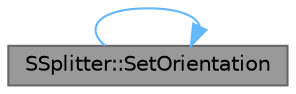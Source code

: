 digraph "SSplitter::SetOrientation"
{
 // INTERACTIVE_SVG=YES
 // LATEX_PDF_SIZE
  bgcolor="transparent";
  edge [fontname=Helvetica,fontsize=10,labelfontname=Helvetica,labelfontsize=10];
  node [fontname=Helvetica,fontsize=10,shape=box,height=0.2,width=0.4];
  rankdir="LR";
  Node1 [id="Node000001",label="SSplitter::SetOrientation",height=0.2,width=0.4,color="gray40", fillcolor="grey60", style="filled", fontcolor="black",tooltip="Change the orientation of the splitter."];
  Node1 -> Node1 [id="edge1_Node000001_Node000001",color="steelblue1",style="solid",tooltip=" "];
}
